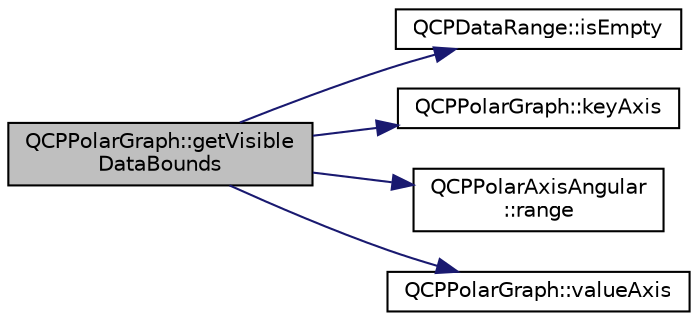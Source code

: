 digraph "QCPPolarGraph::getVisibleDataBounds"
{
 // LATEX_PDF_SIZE
  edge [fontname="Helvetica",fontsize="10",labelfontname="Helvetica",labelfontsize="10"];
  node [fontname="Helvetica",fontsize="10",shape=record];
  rankdir="LR";
  Node1 [label="QCPPolarGraph::getVisible\lDataBounds",height=0.2,width=0.4,color="black", fillcolor="grey75", style="filled", fontcolor="black",tooltip=" "];
  Node1 -> Node2 [color="midnightblue",fontsize="10",style="solid",fontname="Helvetica"];
  Node2 [label="QCPDataRange::isEmpty",height=0.2,width=0.4,color="black", fillcolor="white", style="filled",URL="$classQCPDataRange.html#ac32e53fc05d6cd2eac96b96a7265d3b8",tooltip=" "];
  Node1 -> Node3 [color="midnightblue",fontsize="10",style="solid",fontname="Helvetica"];
  Node3 [label="QCPPolarGraph::keyAxis",height=0.2,width=0.4,color="black", fillcolor="white", style="filled",URL="$classQCPPolarGraph.html#a4a4f714e9e47a59806180ec087eb6262",tooltip=" "];
  Node1 -> Node4 [color="midnightblue",fontsize="10",style="solid",fontname="Helvetica"];
  Node4 [label="QCPPolarAxisAngular\l::range",height=0.2,width=0.4,color="black", fillcolor="white", style="filled",URL="$classQCPPolarAxisAngular.html#a6f9155eec81c0e3f9194a78dda3a70da",tooltip=" "];
  Node1 -> Node5 [color="midnightblue",fontsize="10",style="solid",fontname="Helvetica"];
  Node5 [label="QCPPolarGraph::valueAxis",height=0.2,width=0.4,color="black", fillcolor="white", style="filled",URL="$classQCPPolarGraph.html#a0dd08cc1a5fd2d66792c927313cda5d4",tooltip=" "];
}
